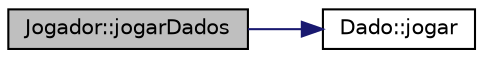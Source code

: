 digraph "Jogador::jogarDados"
{
  edge [fontname="Helvetica",fontsize="10",labelfontname="Helvetica",labelfontsize="10"];
  node [fontname="Helvetica",fontsize="10",shape=record];
  rankdir="LR";
  Node1 [label="Jogador::jogarDados",height=0.2,width=0.4,color="black", fillcolor="grey75", style="filled", fontcolor="black"];
  Node1 -> Node2 [color="midnightblue",fontsize="10",style="solid",fontname="Helvetica"];
  Node2 [label="Dado::jogar",height=0.2,width=0.4,color="black", fillcolor="white", style="filled",URL="$class_dado.html#a9c7fa6e4ac6ca7c72bc7cd8e5d65e7a9",tooltip="Funcao que obtem o valor aleatório de um dado. "];
}

